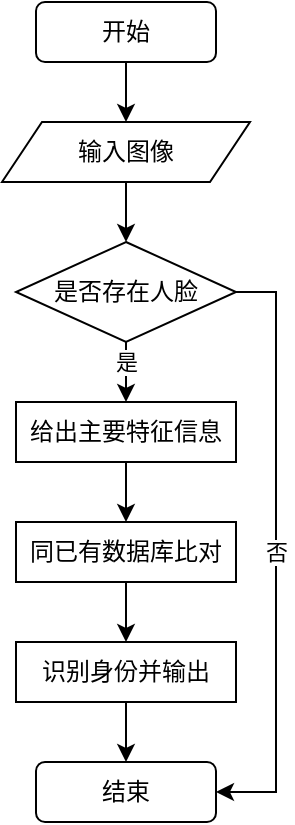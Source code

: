<mxfile version="14.9.8" type="github"><diagram id="i4eVO_KrY9PKAlkSNPrV" name="第 1 页"><mxGraphModel dx="782" dy="436" grid="1" gridSize="10" guides="1" tooltips="1" connect="1" arrows="1" fold="1" page="1" pageScale="1" pageWidth="827" pageHeight="1169" math="0" shadow="0"><root><mxCell id="0"/><mxCell id="1" parent="0"/><mxCell id="FuRT-4bFIAWKvJHElas_-3" style="edgeStyle=orthogonalEdgeStyle;rounded=0;orthogonalLoop=1;jettySize=auto;html=1;exitX=0.5;exitY=1;exitDx=0;exitDy=0;" edge="1" parent="1" source="FuRT-4bFIAWKvJHElas_-1" target="FuRT-4bFIAWKvJHElas_-2"><mxGeometry relative="1" as="geometry"/></mxCell><mxCell id="FuRT-4bFIAWKvJHElas_-1" value="开始" style="rounded=1;whiteSpace=wrap;html=1;" vertex="1" parent="1"><mxGeometry x="369" y="10" width="90" height="30" as="geometry"/></mxCell><mxCell id="FuRT-4bFIAWKvJHElas_-5" style="edgeStyle=orthogonalEdgeStyle;rounded=0;orthogonalLoop=1;jettySize=auto;html=1;exitX=0.5;exitY=1;exitDx=0;exitDy=0;" edge="1" parent="1" source="FuRT-4bFIAWKvJHElas_-2" target="FuRT-4bFIAWKvJHElas_-4"><mxGeometry relative="1" as="geometry"/></mxCell><mxCell id="FuRT-4bFIAWKvJHElas_-2" value="输入图像" style="shape=parallelogram;perimeter=parallelogramPerimeter;whiteSpace=wrap;html=1;fixedSize=1;" vertex="1" parent="1"><mxGeometry x="352" y="70" width="124" height="30" as="geometry"/></mxCell><mxCell id="FuRT-4bFIAWKvJHElas_-10" value="是" style="edgeStyle=orthogonalEdgeStyle;rounded=0;orthogonalLoop=1;jettySize=auto;html=1;exitX=0.5;exitY=1;exitDx=0;exitDy=0;" edge="1" parent="1" source="FuRT-4bFIAWKvJHElas_-4" target="FuRT-4bFIAWKvJHElas_-7"><mxGeometry x="0.2" relative="1" as="geometry"><mxPoint as="offset"/></mxGeometry></mxCell><mxCell id="FuRT-4bFIAWKvJHElas_-17" value="否" style="edgeStyle=orthogonalEdgeStyle;rounded=0;orthogonalLoop=1;jettySize=auto;html=1;exitX=1;exitY=0.5;exitDx=0;exitDy=0;entryX=1;entryY=0.5;entryDx=0;entryDy=0;" edge="1" parent="1" source="FuRT-4bFIAWKvJHElas_-4" target="FuRT-4bFIAWKvJHElas_-14"><mxGeometry relative="1" as="geometry"/></mxCell><mxCell id="FuRT-4bFIAWKvJHElas_-4" value="是否存在人脸" style="rhombus;whiteSpace=wrap;html=1;" vertex="1" parent="1"><mxGeometry x="359" y="130" width="110" height="50" as="geometry"/></mxCell><mxCell id="FuRT-4bFIAWKvJHElas_-11" style="edgeStyle=orthogonalEdgeStyle;rounded=0;orthogonalLoop=1;jettySize=auto;html=1;exitX=0.5;exitY=1;exitDx=0;exitDy=0;" edge="1" parent="1" source="FuRT-4bFIAWKvJHElas_-7" target="FuRT-4bFIAWKvJHElas_-8"><mxGeometry relative="1" as="geometry"/></mxCell><mxCell id="FuRT-4bFIAWKvJHElas_-7" value="给出主要特征信息" style="rounded=0;whiteSpace=wrap;html=1;glass=0;" vertex="1" parent="1"><mxGeometry x="359" y="210" width="110" height="30" as="geometry"/></mxCell><mxCell id="FuRT-4bFIAWKvJHElas_-13" style="edgeStyle=orthogonalEdgeStyle;rounded=0;orthogonalLoop=1;jettySize=auto;html=1;exitX=0.5;exitY=1;exitDx=0;exitDy=0;" edge="1" parent="1" source="FuRT-4bFIAWKvJHElas_-8" target="FuRT-4bFIAWKvJHElas_-12"><mxGeometry relative="1" as="geometry"/></mxCell><mxCell id="FuRT-4bFIAWKvJHElas_-8" value="同已有数据库比对" style="rounded=0;whiteSpace=wrap;html=1;glass=0;" vertex="1" parent="1"><mxGeometry x="359" y="270" width="110" height="30" as="geometry"/></mxCell><mxCell id="FuRT-4bFIAWKvJHElas_-15" style="edgeStyle=orthogonalEdgeStyle;rounded=0;orthogonalLoop=1;jettySize=auto;html=1;exitX=0.5;exitY=1;exitDx=0;exitDy=0;" edge="1" parent="1" source="FuRT-4bFIAWKvJHElas_-12" target="FuRT-4bFIAWKvJHElas_-14"><mxGeometry relative="1" as="geometry"/></mxCell><mxCell id="FuRT-4bFIAWKvJHElas_-12" value="识别身份并输出" style="rounded=0;whiteSpace=wrap;html=1;glass=0;" vertex="1" parent="1"><mxGeometry x="359" y="330" width="110" height="30" as="geometry"/></mxCell><mxCell id="FuRT-4bFIAWKvJHElas_-14" value="结束" style="rounded=1;whiteSpace=wrap;html=1;" vertex="1" parent="1"><mxGeometry x="369" y="390" width="90" height="30" as="geometry"/></mxCell></root></mxGraphModel></diagram></mxfile>